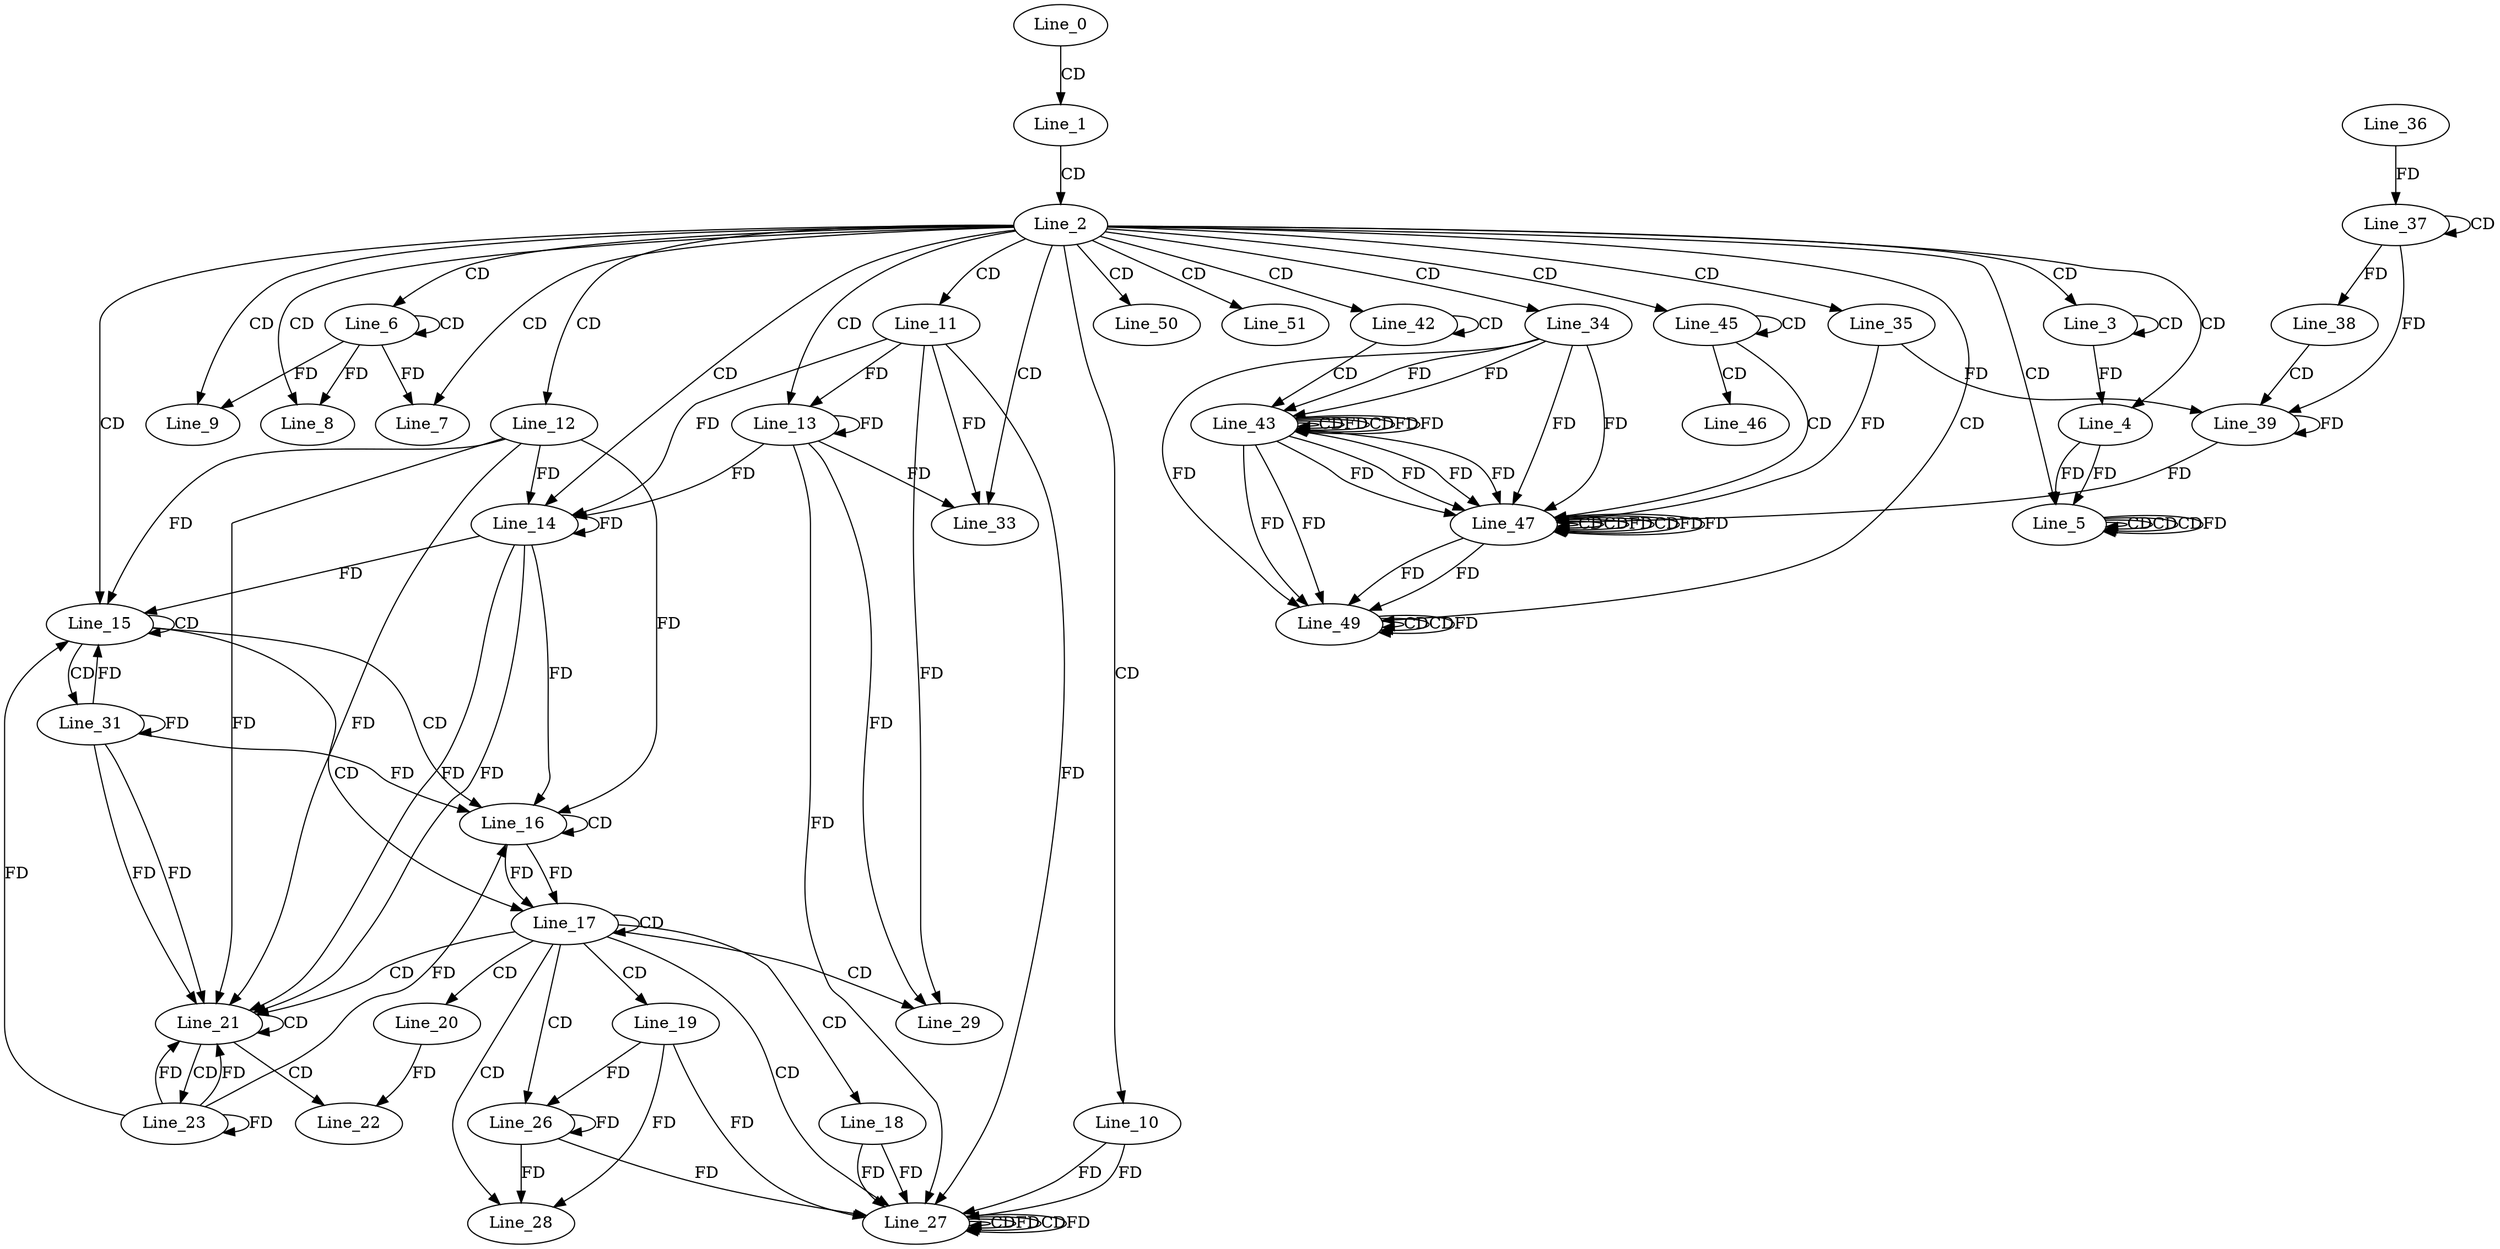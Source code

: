 digraph G {
  Line_0;
  Line_1;
  Line_2;
  Line_3;
  Line_3;
  Line_4;
  Line_4;
  Line_5;
  Line_5;
  Line_5;
  Line_5;
  Line_6;
  Line_6;
  Line_7;
  Line_8;
  Line_9;
  Line_9;
  Line_10;
  Line_11;
  Line_12;
  Line_13;
  Line_14;
  Line_14;
  Line_15;
  Line_16;
  Line_16;
  Line_17;
  Line_17;
  Line_18;
  Line_19;
  Line_20;
  Line_21;
  Line_21;
  Line_22;
  Line_23;
  Line_23;
  Line_26;
  Line_27;
  Line_27;
  Line_27;
  Line_27;
  Line_28;
  Line_29;
  Line_31;
  Line_31;
  Line_33;
  Line_34;
  Line_35;
  Line_37;
  Line_37;
  Line_36;
  Line_38;
  Line_39;
  Line_39;
  Line_42;
  Line_42;
  Line_43;
  Line_43;
  Line_43;
  Line_45;
  Line_45;
  Line_46;
  Line_47;
  Line_47;
  Line_47;
  Line_47;
  Line_47;
  Line_49;
  Line_49;
  Line_49;
  Line_50;
  Line_51;
  Line_0 -> Line_1 [ label="CD" ];
  Line_1 -> Line_2 [ label="CD" ];
  Line_2 -> Line_3 [ label="CD" ];
  Line_3 -> Line_3 [ label="CD" ];
  Line_2 -> Line_4 [ label="CD" ];
  Line_3 -> Line_4 [ label="FD" ];
  Line_2 -> Line_5 [ label="CD" ];
  Line_5 -> Line_5 [ label="CD" ];
  Line_5 -> Line_5 [ label="CD" ];
  Line_4 -> Line_5 [ label="FD" ];
  Line_5 -> Line_5 [ label="CD" ];
  Line_4 -> Line_5 [ label="FD" ];
  Line_5 -> Line_5 [ label="FD" ];
  Line_2 -> Line_6 [ label="CD" ];
  Line_6 -> Line_6 [ label="CD" ];
  Line_2 -> Line_7 [ label="CD" ];
  Line_6 -> Line_7 [ label="FD" ];
  Line_2 -> Line_8 [ label="CD" ];
  Line_6 -> Line_8 [ label="FD" ];
  Line_2 -> Line_9 [ label="CD" ];
  Line_6 -> Line_9 [ label="FD" ];
  Line_2 -> Line_10 [ label="CD" ];
  Line_2 -> Line_11 [ label="CD" ];
  Line_2 -> Line_12 [ label="CD" ];
  Line_2 -> Line_13 [ label="CD" ];
  Line_11 -> Line_13 [ label="FD" ];
  Line_13 -> Line_13 [ label="FD" ];
  Line_2 -> Line_14 [ label="CD" ];
  Line_12 -> Line_14 [ label="FD" ];
  Line_14 -> Line_14 [ label="FD" ];
  Line_11 -> Line_14 [ label="FD" ];
  Line_13 -> Line_14 [ label="FD" ];
  Line_2 -> Line_15 [ label="CD" ];
  Line_15 -> Line_15 [ label="CD" ];
  Line_12 -> Line_15 [ label="FD" ];
  Line_14 -> Line_15 [ label="FD" ];
  Line_15 -> Line_16 [ label="CD" ];
  Line_16 -> Line_16 [ label="CD" ];
  Line_12 -> Line_16 [ label="FD" ];
  Line_14 -> Line_16 [ label="FD" ];
  Line_15 -> Line_17 [ label="CD" ];
  Line_16 -> Line_17 [ label="FD" ];
  Line_17 -> Line_17 [ label="CD" ];
  Line_16 -> Line_17 [ label="FD" ];
  Line_17 -> Line_18 [ label="CD" ];
  Line_17 -> Line_19 [ label="CD" ];
  Line_17 -> Line_20 [ label="CD" ];
  Line_17 -> Line_21 [ label="CD" ];
  Line_12 -> Line_21 [ label="FD" ];
  Line_14 -> Line_21 [ label="FD" ];
  Line_21 -> Line_21 [ label="CD" ];
  Line_12 -> Line_21 [ label="FD" ];
  Line_14 -> Line_21 [ label="FD" ];
  Line_21 -> Line_22 [ label="CD" ];
  Line_20 -> Line_22 [ label="FD" ];
  Line_21 -> Line_23 [ label="CD" ];
  Line_23 -> Line_23 [ label="FD" ];
  Line_17 -> Line_26 [ label="CD" ];
  Line_19 -> Line_26 [ label="FD" ];
  Line_26 -> Line_26 [ label="FD" ];
  Line_17 -> Line_27 [ label="CD" ];
  Line_27 -> Line_27 [ label="CD" ];
  Line_27 -> Line_27 [ label="FD" ];
  Line_18 -> Line_27 [ label="FD" ];
  Line_11 -> Line_27 [ label="FD" ];
  Line_13 -> Line_27 [ label="FD" ];
  Line_10 -> Line_27 [ label="FD" ];
  Line_27 -> Line_27 [ label="CD" ];
  Line_19 -> Line_27 [ label="FD" ];
  Line_26 -> Line_27 [ label="FD" ];
  Line_10 -> Line_27 [ label="FD" ];
  Line_27 -> Line_27 [ label="FD" ];
  Line_18 -> Line_27 [ label="FD" ];
  Line_17 -> Line_28 [ label="CD" ];
  Line_19 -> Line_28 [ label="FD" ];
  Line_26 -> Line_28 [ label="FD" ];
  Line_17 -> Line_29 [ label="CD" ];
  Line_11 -> Line_29 [ label="FD" ];
  Line_13 -> Line_29 [ label="FD" ];
  Line_15 -> Line_31 [ label="CD" ];
  Line_31 -> Line_31 [ label="FD" ];
  Line_2 -> Line_33 [ label="CD" ];
  Line_11 -> Line_33 [ label="FD" ];
  Line_13 -> Line_33 [ label="FD" ];
  Line_2 -> Line_34 [ label="CD" ];
  Line_2 -> Line_35 [ label="CD" ];
  Line_37 -> Line_37 [ label="CD" ];
  Line_36 -> Line_37 [ label="FD" ];
  Line_37 -> Line_38 [ label="FD" ];
  Line_38 -> Line_39 [ label="CD" ];
  Line_35 -> Line_39 [ label="FD" ];
  Line_39 -> Line_39 [ label="FD" ];
  Line_37 -> Line_39 [ label="FD" ];
  Line_2 -> Line_42 [ label="CD" ];
  Line_42 -> Line_42 [ label="CD" ];
  Line_42 -> Line_43 [ label="CD" ];
  Line_43 -> Line_43 [ label="CD" ];
  Line_34 -> Line_43 [ label="FD" ];
  Line_43 -> Line_43 [ label="FD" ];
  Line_43 -> Line_43 [ label="CD" ];
  Line_34 -> Line_43 [ label="FD" ];
  Line_43 -> Line_43 [ label="FD" ];
  Line_43 -> Line_43 [ label="FD" ];
  Line_2 -> Line_45 [ label="CD" ];
  Line_45 -> Line_45 [ label="CD" ];
  Line_45 -> Line_46 [ label="CD" ];
  Line_45 -> Line_47 [ label="CD" ];
  Line_35 -> Line_47 [ label="FD" ];
  Line_39 -> Line_47 [ label="FD" ];
  Line_47 -> Line_47 [ label="CD" ];
  Line_47 -> Line_47 [ label="CD" ];
  Line_34 -> Line_47 [ label="FD" ];
  Line_43 -> Line_47 [ label="FD" ];
  Line_43 -> Line_47 [ label="FD" ];
  Line_47 -> Line_47 [ label="FD" ];
  Line_47 -> Line_47 [ label="CD" ];
  Line_34 -> Line_47 [ label="FD" ];
  Line_43 -> Line_47 [ label="FD" ];
  Line_43 -> Line_47 [ label="FD" ];
  Line_47 -> Line_47 [ label="FD" ];
  Line_47 -> Line_47 [ label="FD" ];
  Line_2 -> Line_49 [ label="CD" ];
  Line_49 -> Line_49 [ label="CD" ];
  Line_49 -> Line_49 [ label="CD" ];
  Line_34 -> Line_49 [ label="FD" ];
  Line_43 -> Line_49 [ label="FD" ];
  Line_43 -> Line_49 [ label="FD" ];
  Line_47 -> Line_49 [ label="FD" ];
  Line_47 -> Line_49 [ label="FD" ];
  Line_49 -> Line_49 [ label="FD" ];
  Line_2 -> Line_50 [ label="CD" ];
  Line_2 -> Line_51 [ label="CD" ];
  Line_23 -> Line_15 [ label="FD" ];
  Line_31 -> Line_15 [ label="FD" ];
  Line_23 -> Line_16 [ label="FD" ];
  Line_31 -> Line_16 [ label="FD" ];
  Line_23 -> Line_21 [ label="FD" ];
  Line_31 -> Line_21 [ label="FD" ];
  Line_23 -> Line_21 [ label="FD" ];
  Line_31 -> Line_21 [ label="FD" ];
}
